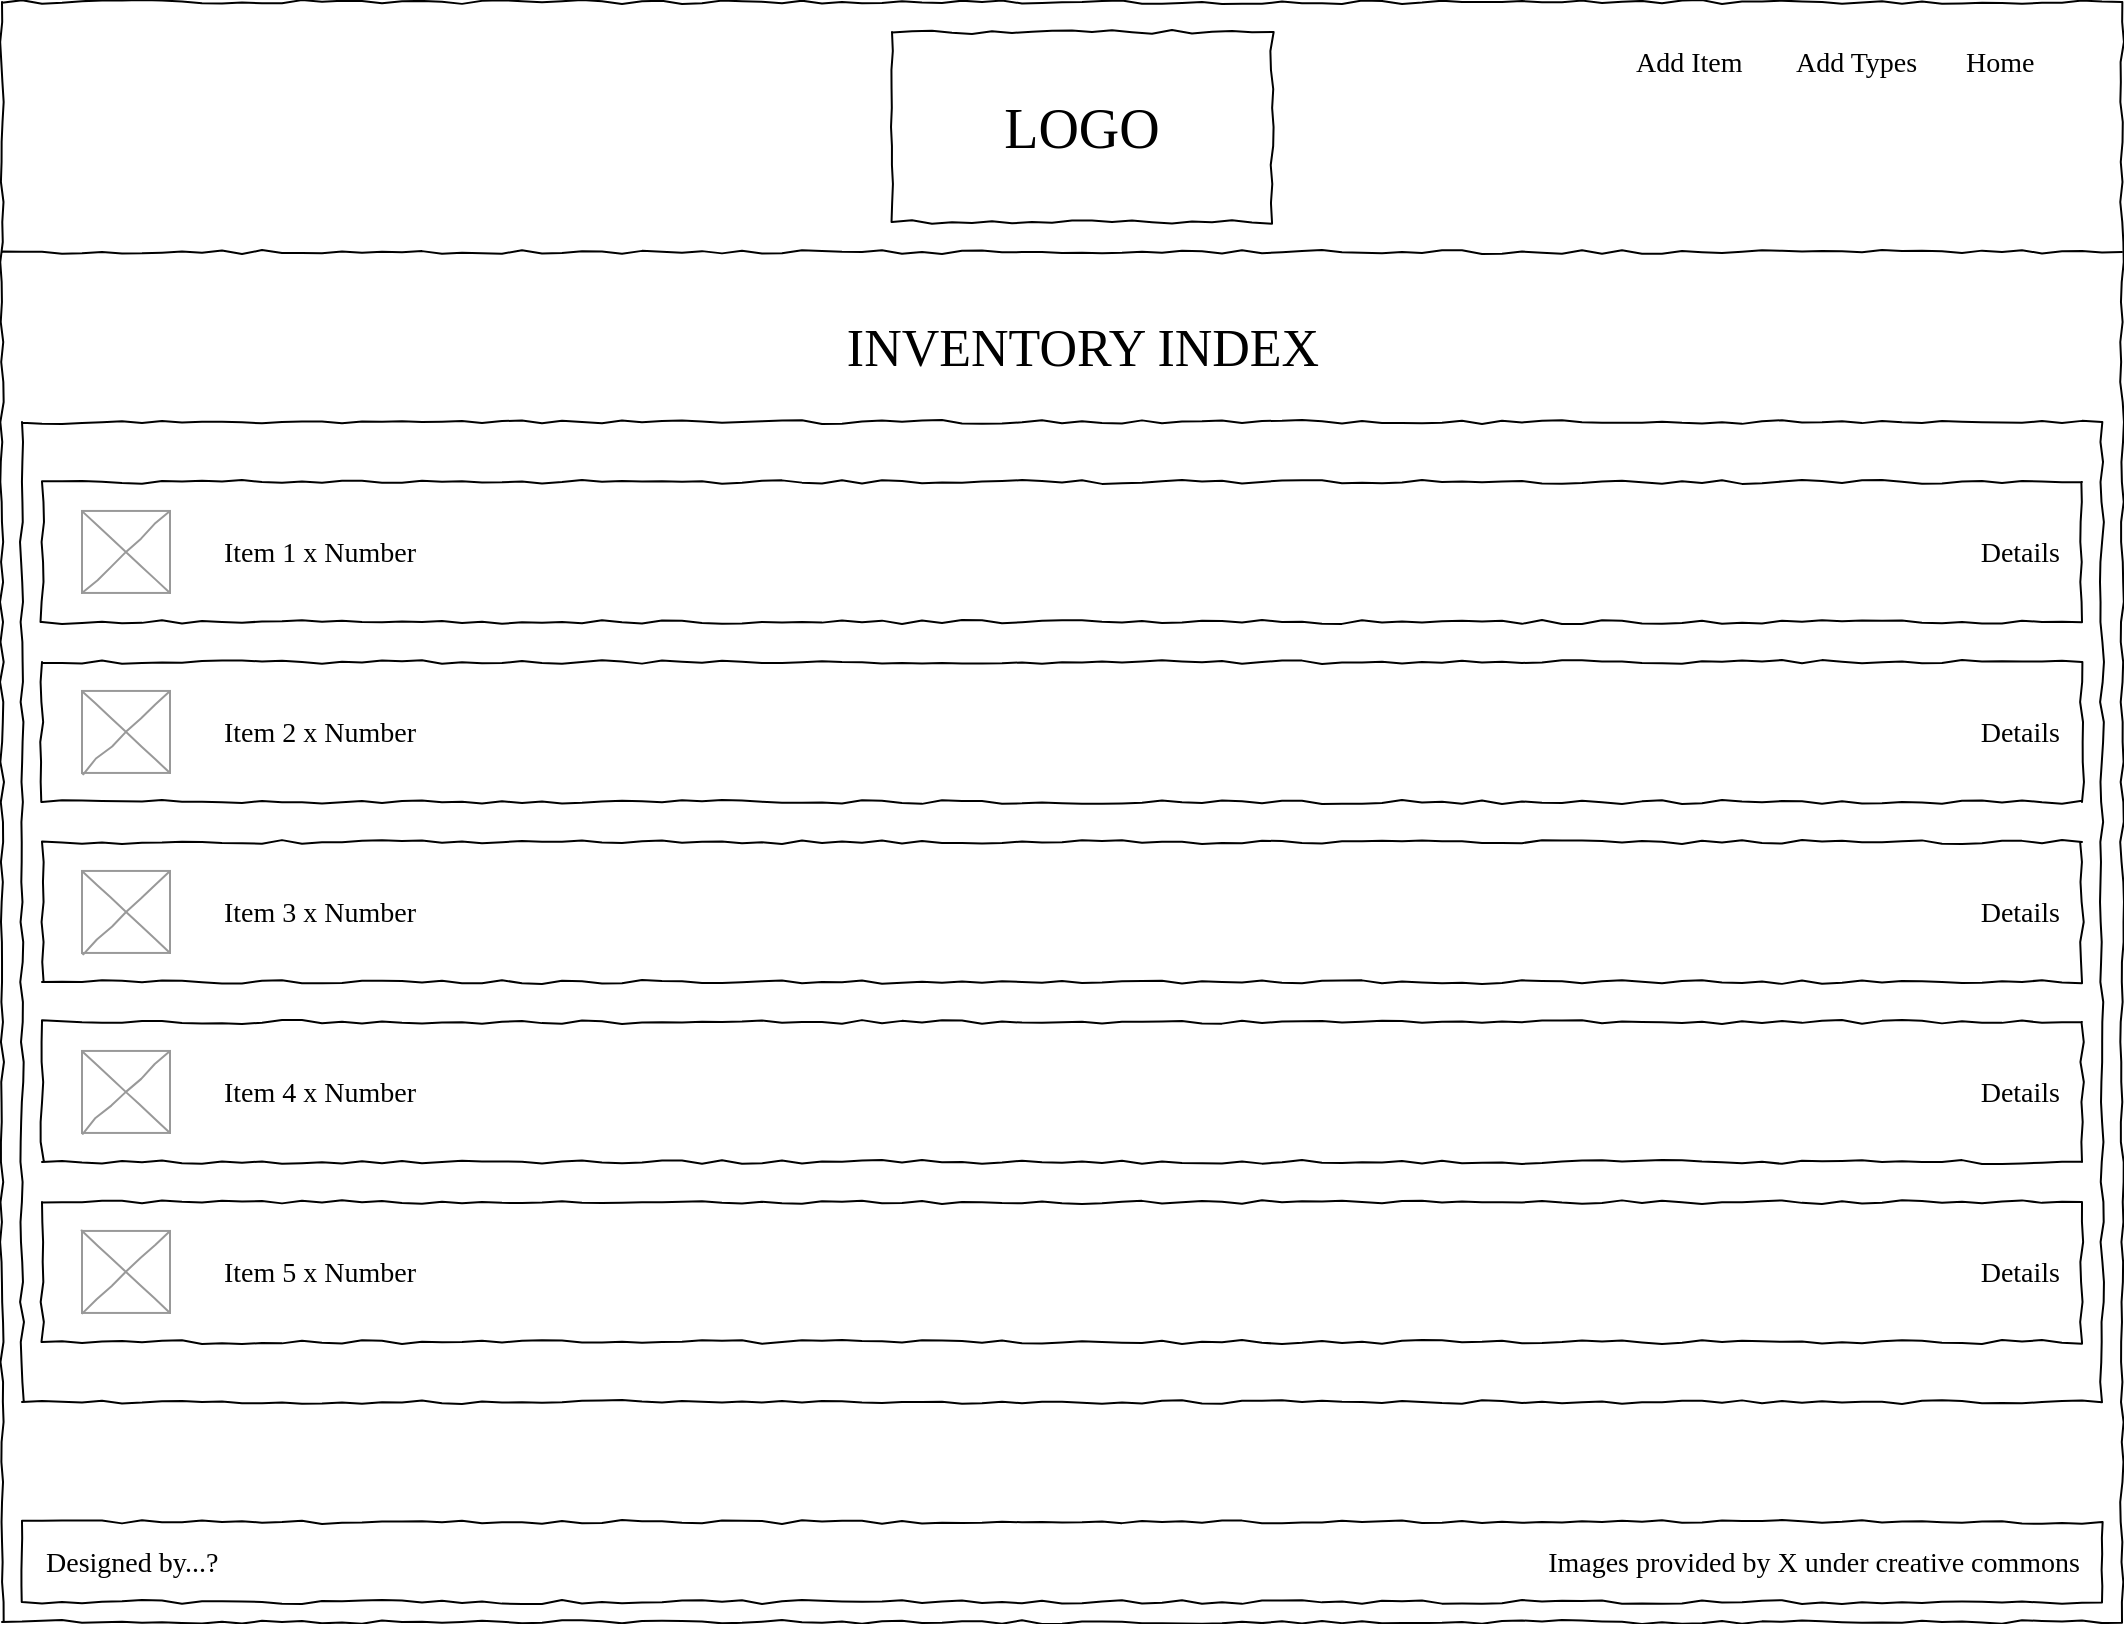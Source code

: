 <mxfile version="10.9.5" type="device"><diagram name="Page-1" id="03018318-947c-dd8e-b7a3-06fadd420f32"><mxGraphModel dx="1351" dy="876" grid="1" gridSize="10" guides="1" tooltips="1" connect="1" arrows="1" fold="1" page="1" pageScale="1" pageWidth="600" pageHeight="5000" background="#ffffff" math="0" shadow="0"><root><mxCell id="0"/><mxCell id="1" parent="0"/><mxCell id="677b7b8949515195-1" value="" style="whiteSpace=wrap;html=1;rounded=0;shadow=0;labelBackgroundColor=none;strokeColor=#000000;strokeWidth=1;fillColor=none;fontFamily=Verdana;fontSize=12;fontColor=#000000;align=center;comic=1;" parent="1" vertex="1"><mxGeometry x="20" y="20" width="1060" height="810" as="geometry"/></mxCell><mxCell id="677b7b8949515195-2" value="LOGO" style="whiteSpace=wrap;html=1;rounded=0;shadow=0;labelBackgroundColor=none;strokeColor=#000000;strokeWidth=1;fillColor=#ffffff;fontFamily=Verdana;fontSize=28;fontColor=#000000;align=center;comic=1;" parent="1" vertex="1"><mxGeometry x="465" y="35" width="190" height="95" as="geometry"/></mxCell><mxCell id="677b7b8949515195-4" value="Add Item" style="text;html=1;points=[];align=left;verticalAlign=top;spacingTop=-4;fontSize=14;fontFamily=Verdana;fontColor=#000000;" parent="1" vertex="1"><mxGeometry x="835" y="40" width="60" height="20" as="geometry"/></mxCell><mxCell id="677b7b8949515195-5" value="Add Types" style="text;html=1;points=[];align=left;verticalAlign=top;spacingTop=-4;fontSize=14;fontFamily=Verdana;fontColor=#000000;" parent="1" vertex="1"><mxGeometry x="915" y="40" width="60" height="20" as="geometry"/></mxCell><mxCell id="677b7b8949515195-7" value="Home" style="text;html=1;points=[];align=left;verticalAlign=top;spacingTop=-4;fontSize=14;fontFamily=Verdana;fontColor=#000000;" parent="1" vertex="1"><mxGeometry x="1000" y="40" width="60" height="20" as="geometry"/></mxCell><mxCell id="677b7b8949515195-9" value="" style="line;strokeWidth=1;html=1;rounded=0;shadow=0;labelBackgroundColor=none;fillColor=none;fontFamily=Verdana;fontSize=14;fontColor=#000000;align=center;comic=1;" parent="1" vertex="1"><mxGeometry x="20" y="140" width="1060" height="10" as="geometry"/></mxCell><mxCell id="677b7b8949515195-11" value="INVENTORY INDEX" style="text;html=1;points=[];align=center;verticalAlign=top;spacingTop=-4;fontSize=26;fontFamily=Verdana;fontColor=#000000;" parent="1" vertex="1"><mxGeometry x="330" y="175" width="460" height="20" as="geometry"/></mxCell><mxCell id="677b7b8949515195-25" value="" style="whiteSpace=wrap;html=1;rounded=0;shadow=0;labelBackgroundColor=none;strokeColor=#000000;strokeWidth=1;fillColor=none;fontFamily=Verdana;fontSize=12;fontColor=#000000;align=center;comic=1;" parent="1" vertex="1"><mxGeometry x="30" y="230" width="1040" height="490" as="geometry"/></mxCell><mxCell id="677b7b8949515195-26" value="" style="whiteSpace=wrap;html=1;rounded=0;shadow=0;labelBackgroundColor=none;strokeColor=#000000;strokeWidth=1;fillColor=none;fontFamily=Verdana;fontSize=12;fontColor=#000000;align=center;comic=1;" parent="1" vertex="1"><mxGeometry x="30" y="780" width="1040" height="40" as="geometry"/></mxCell><mxCell id="677b7b8949515195-42" value="Designed by...?" style="text;html=1;points=[];align=left;verticalAlign=top;spacingTop=-4;fontSize=14;fontFamily=Verdana;fontColor=#000000;" parent="1" vertex="1"><mxGeometry x="40" y="790" width="170" height="20" as="geometry"/></mxCell><mxCell id="nIhTjVp9QM3cXvasPp8Z-1" value="Images provided by X under creative commons" style="text;html=1;points=[];align=right;verticalAlign=top;spacingTop=-4;fontSize=14;fontFamily=Verdana;fontColor=#000000;" vertex="1" parent="1"><mxGeometry x="890" y="790" width="170" height="20" as="geometry"/></mxCell><mxCell id="nIhTjVp9QM3cXvasPp8Z-2" value="" style="whiteSpace=wrap;html=1;rounded=0;shadow=0;labelBackgroundColor=none;strokeColor=#000000;strokeWidth=1;fillColor=none;fontFamily=Verdana;fontSize=12;fontColor=#000000;align=center;comic=1;" vertex="1" parent="1"><mxGeometry x="40" y="260" width="1020" height="70" as="geometry"/></mxCell><mxCell id="677b7b8949515195-44" value="Item 1 x Number" style="text;html=1;points=[];align=left;verticalAlign=top;spacingTop=-4;fontSize=14;fontFamily=Verdana;fontColor=#000000;" parent="1" vertex="1"><mxGeometry x="129" y="285" width="170" height="20" as="geometry"/></mxCell><mxCell id="677b7b8949515195-16" value="" style="verticalLabelPosition=bottom;shadow=0;dashed=0;align=center;html=1;verticalAlign=top;strokeWidth=1;shape=mxgraph.mockup.graphics.simpleIcon;strokeColor=#999999;fillColor=#ffffff;rounded=0;labelBackgroundColor=none;fontFamily=Verdana;fontSize=14;fontColor=#000000;comic=1;" parent="1" vertex="1"><mxGeometry x="60" y="274.471" width="44" height="41" as="geometry"/></mxCell><mxCell id="nIhTjVp9QM3cXvasPp8Z-4" value="Details" style="text;html=1;points=[];align=right;verticalAlign=top;spacingTop=-4;fontSize=14;fontFamily=Verdana;fontColor=#000000;" vertex="1" parent="1"><mxGeometry x="990" y="285" width="60" height="20" as="geometry"/></mxCell><mxCell id="nIhTjVp9QM3cXvasPp8Z-5" value="" style="whiteSpace=wrap;html=1;rounded=0;shadow=0;labelBackgroundColor=none;strokeColor=#000000;strokeWidth=1;fillColor=none;fontFamily=Verdana;fontSize=12;fontColor=#000000;align=center;comic=1;" vertex="1" parent="1"><mxGeometry x="40" y="350" width="1020" height="70" as="geometry"/></mxCell><mxCell id="nIhTjVp9QM3cXvasPp8Z-6" value="Item 2 x Number" style="text;html=1;points=[];align=left;verticalAlign=top;spacingTop=-4;fontSize=14;fontFamily=Verdana;fontColor=#000000;" vertex="1" parent="1"><mxGeometry x="129" y="375" width="170" height="20" as="geometry"/></mxCell><mxCell id="nIhTjVp9QM3cXvasPp8Z-7" value="" style="verticalLabelPosition=bottom;shadow=0;dashed=0;align=center;html=1;verticalAlign=top;strokeWidth=1;shape=mxgraph.mockup.graphics.simpleIcon;strokeColor=#999999;fillColor=#ffffff;rounded=0;labelBackgroundColor=none;fontFamily=Verdana;fontSize=14;fontColor=#000000;comic=1;" vertex="1" parent="1"><mxGeometry x="60" y="364.471" width="44" height="41" as="geometry"/></mxCell><mxCell id="nIhTjVp9QM3cXvasPp8Z-8" value="Details" style="text;html=1;points=[];align=right;verticalAlign=top;spacingTop=-4;fontSize=14;fontFamily=Verdana;fontColor=#000000;" vertex="1" parent="1"><mxGeometry x="990" y="375" width="60" height="20" as="geometry"/></mxCell><mxCell id="nIhTjVp9QM3cXvasPp8Z-9" value="" style="whiteSpace=wrap;html=1;rounded=0;shadow=0;labelBackgroundColor=none;strokeColor=#000000;strokeWidth=1;fillColor=none;fontFamily=Verdana;fontSize=12;fontColor=#000000;align=center;comic=1;" vertex="1" parent="1"><mxGeometry x="40" y="440" width="1020" height="70" as="geometry"/></mxCell><mxCell id="nIhTjVp9QM3cXvasPp8Z-10" value="Item 3 x Number" style="text;html=1;points=[];align=left;verticalAlign=top;spacingTop=-4;fontSize=14;fontFamily=Verdana;fontColor=#000000;" vertex="1" parent="1"><mxGeometry x="129" y="465" width="170" height="20" as="geometry"/></mxCell><mxCell id="nIhTjVp9QM3cXvasPp8Z-11" value="" style="verticalLabelPosition=bottom;shadow=0;dashed=0;align=center;html=1;verticalAlign=top;strokeWidth=1;shape=mxgraph.mockup.graphics.simpleIcon;strokeColor=#999999;fillColor=#ffffff;rounded=0;labelBackgroundColor=none;fontFamily=Verdana;fontSize=14;fontColor=#000000;comic=1;" vertex="1" parent="1"><mxGeometry x="60" y="454.471" width="44" height="41" as="geometry"/></mxCell><mxCell id="nIhTjVp9QM3cXvasPp8Z-12" value="Details" style="text;html=1;points=[];align=right;verticalAlign=top;spacingTop=-4;fontSize=14;fontFamily=Verdana;fontColor=#000000;" vertex="1" parent="1"><mxGeometry x="990" y="465" width="60" height="20" as="geometry"/></mxCell><mxCell id="nIhTjVp9QM3cXvasPp8Z-13" value="" style="whiteSpace=wrap;html=1;rounded=0;shadow=0;labelBackgroundColor=none;strokeColor=#000000;strokeWidth=1;fillColor=none;fontFamily=Verdana;fontSize=12;fontColor=#000000;align=center;comic=1;" vertex="1" parent="1"><mxGeometry x="40" y="530" width="1020" height="70" as="geometry"/></mxCell><mxCell id="nIhTjVp9QM3cXvasPp8Z-14" value="Item 4 x Number" style="text;html=1;points=[];align=left;verticalAlign=top;spacingTop=-4;fontSize=14;fontFamily=Verdana;fontColor=#000000;" vertex="1" parent="1"><mxGeometry x="129" y="555" width="170" height="20" as="geometry"/></mxCell><mxCell id="nIhTjVp9QM3cXvasPp8Z-15" value="" style="verticalLabelPosition=bottom;shadow=0;dashed=0;align=center;html=1;verticalAlign=top;strokeWidth=1;shape=mxgraph.mockup.graphics.simpleIcon;strokeColor=#999999;fillColor=#ffffff;rounded=0;labelBackgroundColor=none;fontFamily=Verdana;fontSize=14;fontColor=#000000;comic=1;" vertex="1" parent="1"><mxGeometry x="60" y="544.471" width="44" height="41" as="geometry"/></mxCell><mxCell id="nIhTjVp9QM3cXvasPp8Z-16" value="Details" style="text;html=1;points=[];align=right;verticalAlign=top;spacingTop=-4;fontSize=14;fontFamily=Verdana;fontColor=#000000;" vertex="1" parent="1"><mxGeometry x="990" y="555" width="60" height="20" as="geometry"/></mxCell><mxCell id="nIhTjVp9QM3cXvasPp8Z-17" value="" style="whiteSpace=wrap;html=1;rounded=0;shadow=0;labelBackgroundColor=none;strokeColor=#000000;strokeWidth=1;fillColor=none;fontFamily=Verdana;fontSize=12;fontColor=#000000;align=center;comic=1;" vertex="1" parent="1"><mxGeometry x="40" y="620" width="1020" height="70" as="geometry"/></mxCell><mxCell id="nIhTjVp9QM3cXvasPp8Z-18" value="Item 5 x Number" style="text;html=1;points=[];align=left;verticalAlign=top;spacingTop=-4;fontSize=14;fontFamily=Verdana;fontColor=#000000;" vertex="1" parent="1"><mxGeometry x="129" y="645" width="170" height="20" as="geometry"/></mxCell><mxCell id="nIhTjVp9QM3cXvasPp8Z-19" value="" style="verticalLabelPosition=bottom;shadow=0;dashed=0;align=center;html=1;verticalAlign=top;strokeWidth=1;shape=mxgraph.mockup.graphics.simpleIcon;strokeColor=#999999;fillColor=#ffffff;rounded=0;labelBackgroundColor=none;fontFamily=Verdana;fontSize=14;fontColor=#000000;comic=1;" vertex="1" parent="1"><mxGeometry x="60" y="634.471" width="44" height="41" as="geometry"/></mxCell><mxCell id="nIhTjVp9QM3cXvasPp8Z-20" value="Details" style="text;html=1;points=[];align=right;verticalAlign=top;spacingTop=-4;fontSize=14;fontFamily=Verdana;fontColor=#000000;" vertex="1" parent="1"><mxGeometry x="990" y="645" width="60" height="20" as="geometry"/></mxCell></root></mxGraphModel></diagram></mxfile>